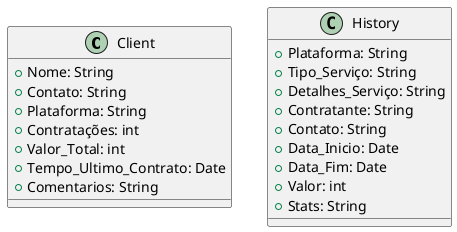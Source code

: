@startuml dashview

class Client {
    + Nome: String
    + Contato: String
    + Plataforma: String
    + Contratações: int
    + Valor_Total: int
    + Tempo_Ultimo_Contrato: Date
    + Comentarios: String
}

class History{
    + Plataforma: String
    + Tipo_Serviço: String
    + Detalhes_Serviço: String
    + Contratante: String
    + Contato: String
    + Data_Inicio: Date
    + Data_Fim: Date
    + Valor: int
    + Stats: String
}

@enduml